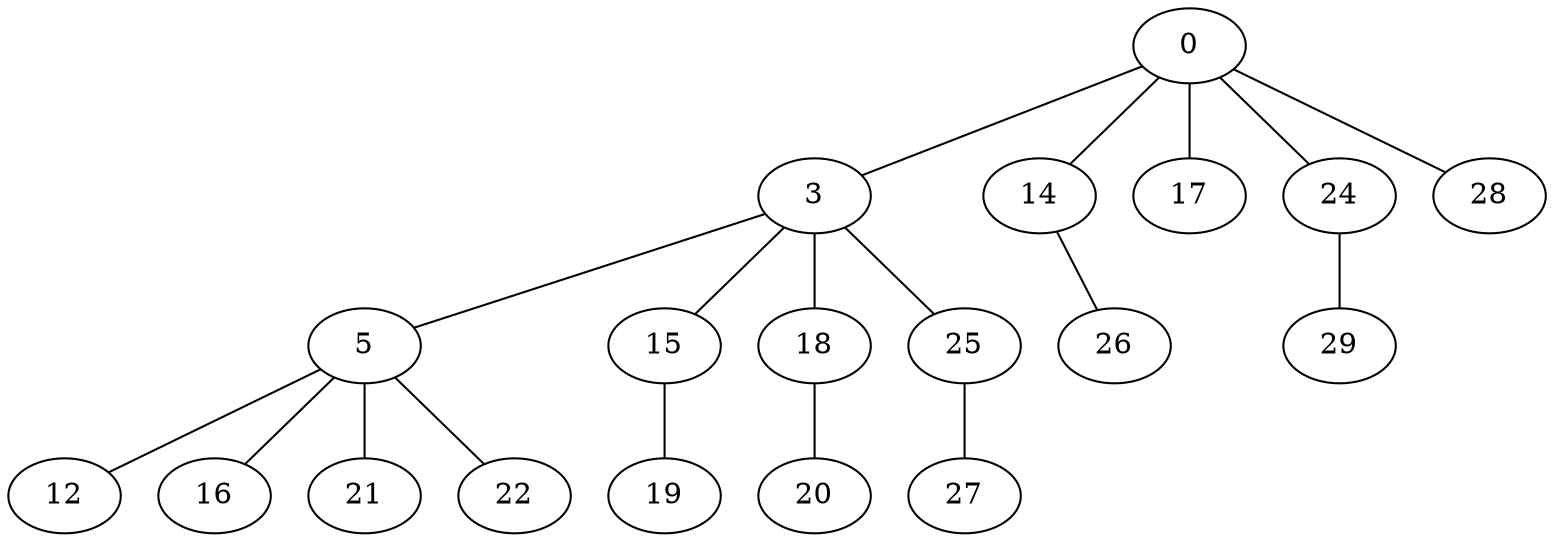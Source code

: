 graph {
    0 -- 3;
    0 -- 14;
    0 -- 17;
    0 -- 24;
    0 -- 28;
    3 -- 5;
    3 -- 15;
    3 -- 18;
    3 -- 25;
    14 -- 26;
    24 -- 29;
    5 -- 12;
    5 -- 16;
    5 -- 21;
    5 -- 22;
    15 -- 19;
    18 -- 20;
    25 -- 27;
}
